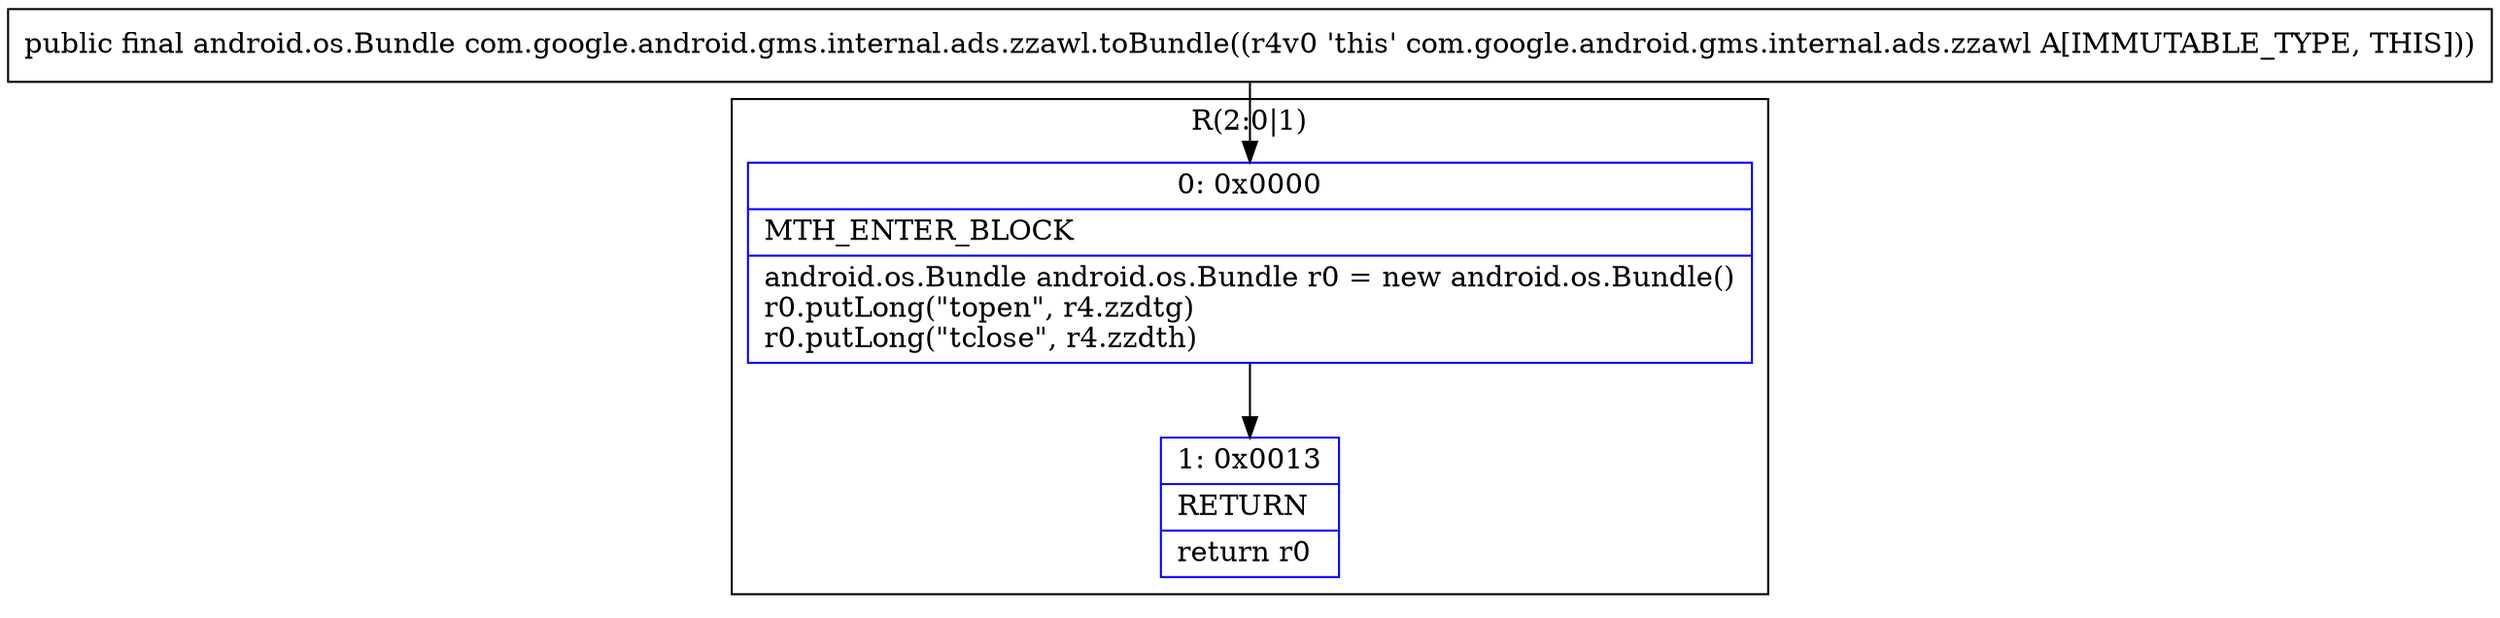 digraph "CFG forcom.google.android.gms.internal.ads.zzawl.toBundle()Landroid\/os\/Bundle;" {
subgraph cluster_Region_503631057 {
label = "R(2:0|1)";
node [shape=record,color=blue];
Node_0 [shape=record,label="{0\:\ 0x0000|MTH_ENTER_BLOCK\l|android.os.Bundle android.os.Bundle r0 = new android.os.Bundle()\lr0.putLong(\"topen\", r4.zzdtg)\lr0.putLong(\"tclose\", r4.zzdth)\l}"];
Node_1 [shape=record,label="{1\:\ 0x0013|RETURN\l|return r0\l}"];
}
MethodNode[shape=record,label="{public final android.os.Bundle com.google.android.gms.internal.ads.zzawl.toBundle((r4v0 'this' com.google.android.gms.internal.ads.zzawl A[IMMUTABLE_TYPE, THIS])) }"];
MethodNode -> Node_0;
Node_0 -> Node_1;
}

